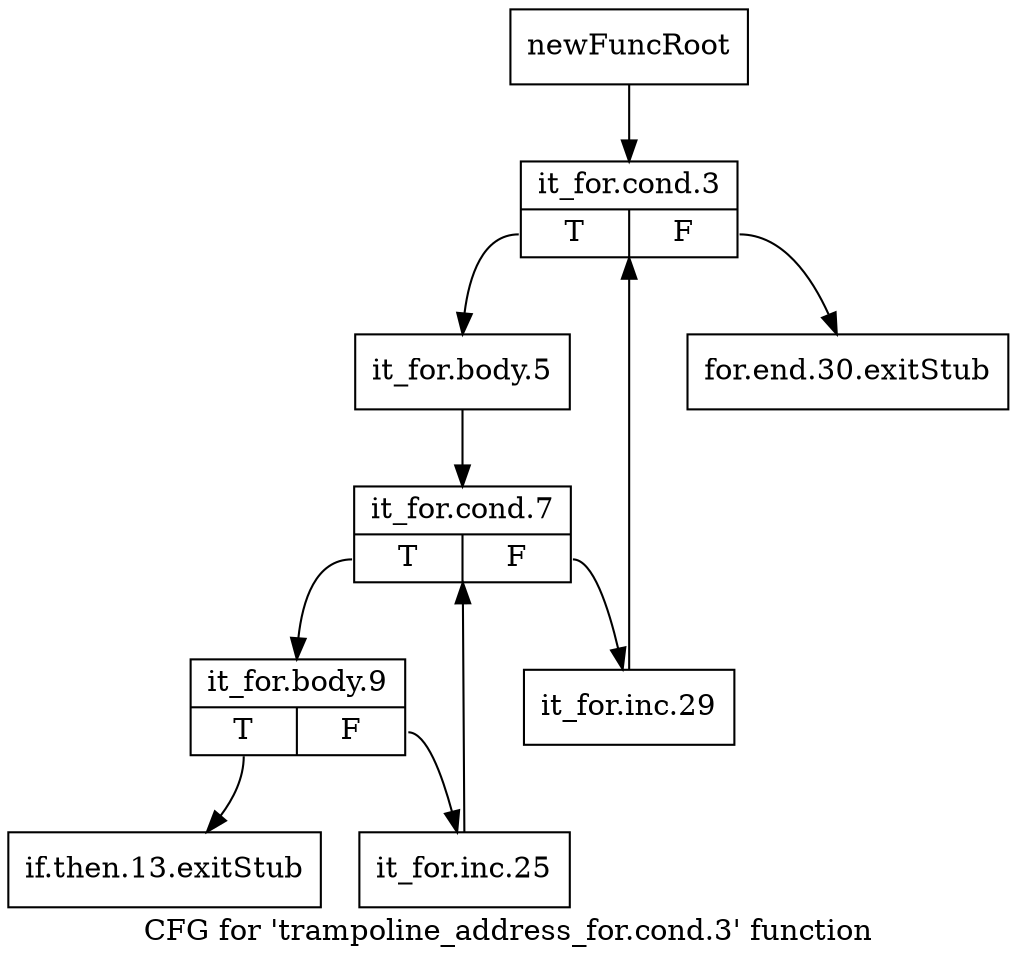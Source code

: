 digraph "CFG for 'trampoline_address_for.cond.3' function" {
	label="CFG for 'trampoline_address_for.cond.3' function";

	Node0xb049390 [shape=record,label="{newFuncRoot}"];
	Node0xb049390 -> Node0xb049480;
	Node0xb0493e0 [shape=record,label="{for.end.30.exitStub}"];
	Node0xb049430 [shape=record,label="{if.then.13.exitStub}"];
	Node0xb049480 [shape=record,label="{it_for.cond.3|{<s0>T|<s1>F}}"];
	Node0xb049480:s0 -> Node0xb0494d0;
	Node0xb049480:s1 -> Node0xb0493e0;
	Node0xb0494d0 [shape=record,label="{it_for.body.5}"];
	Node0xb0494d0 -> Node0xb049520;
	Node0xb049520 [shape=record,label="{it_for.cond.7|{<s0>T|<s1>F}}"];
	Node0xb049520:s0 -> Node0xb0495c0;
	Node0xb049520:s1 -> Node0xb049570;
	Node0xb049570 [shape=record,label="{it_for.inc.29}"];
	Node0xb049570 -> Node0xb049480;
	Node0xb0495c0 [shape=record,label="{it_for.body.9|{<s0>T|<s1>F}}"];
	Node0xb0495c0:s0 -> Node0xb049430;
	Node0xb0495c0:s1 -> Node0xb049610;
	Node0xb049610 [shape=record,label="{it_for.inc.25}"];
	Node0xb049610 -> Node0xb049520;
}
